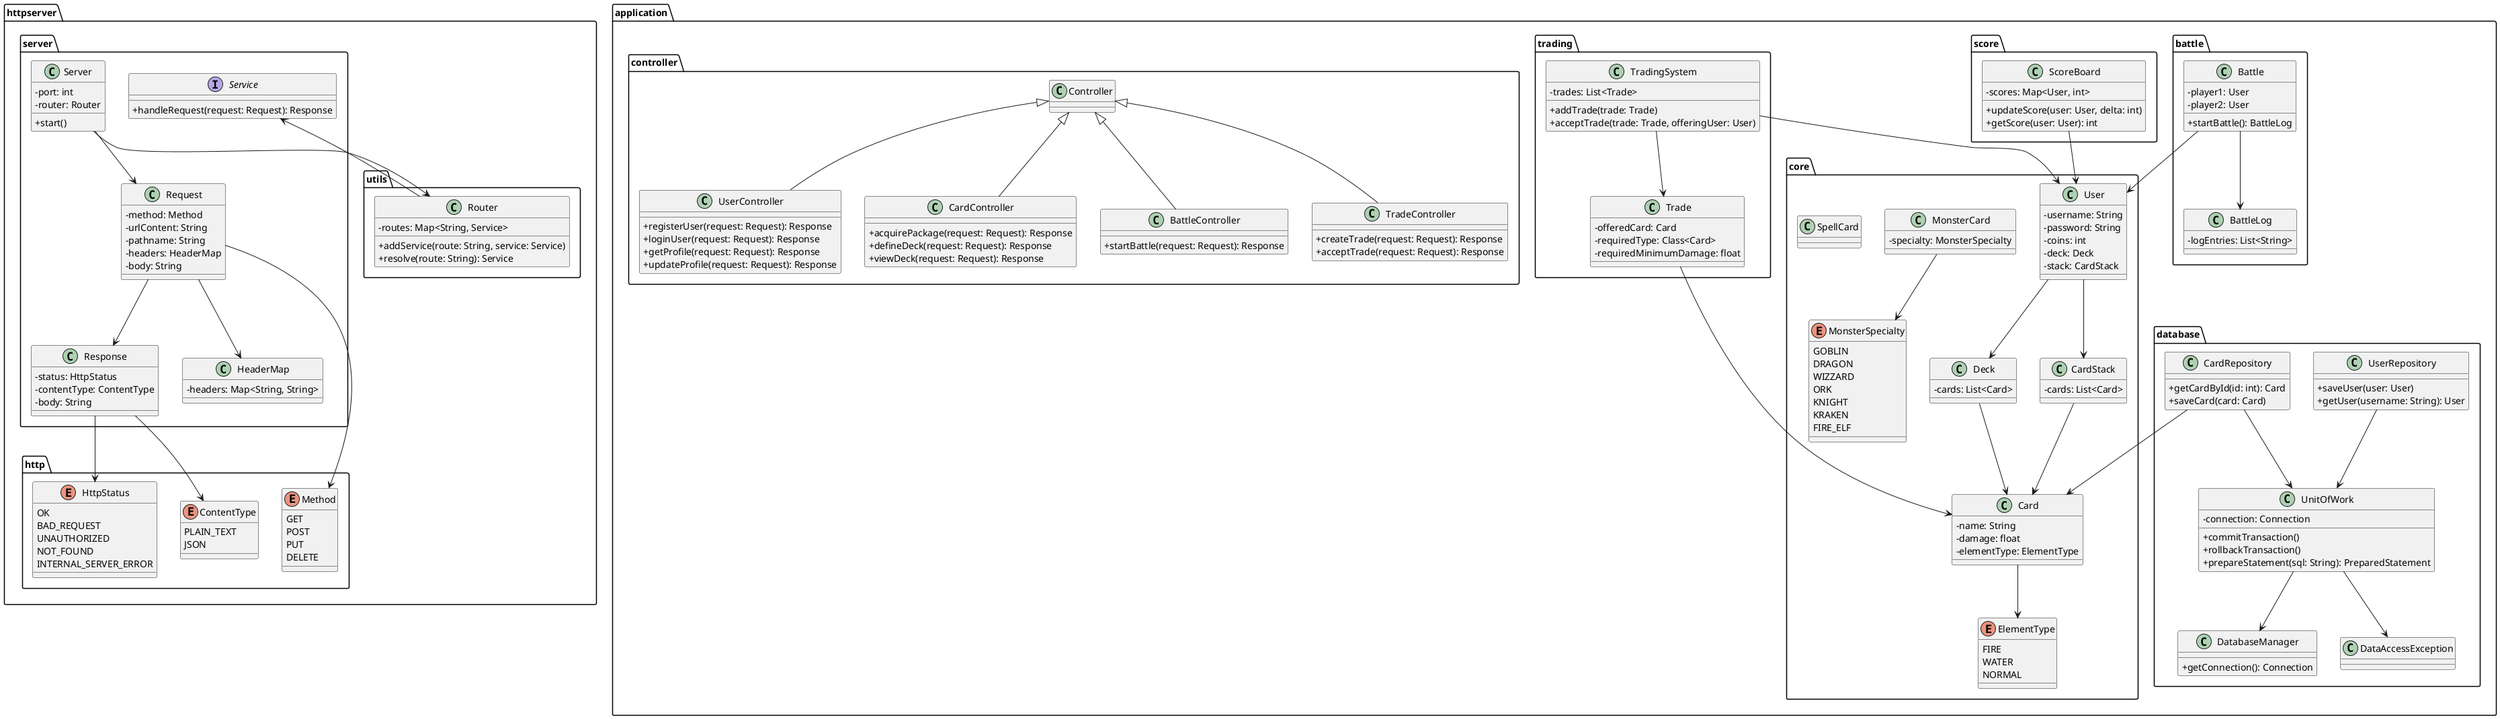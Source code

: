 @startuml
skinparam classAttributeIconSize 0

' HTTP Server Components
package "httpserver.http" {
  enum Method {
    GET
    POST
    PUT
    DELETE
  }

  enum ContentType {
    PLAIN_TEXT
    JSON
  }

  enum HttpStatus {
    OK
    BAD_REQUEST
    UNAUTHORIZED
    NOT_FOUND
    INTERNAL_SERVER_ERROR
  }
}

package "httpserver.server" {
  class Request {
    - method: Method
    - urlContent: String
    - pathname: String
    - headers: HeaderMap
    - body: String
  }

  class Response {
    - status: HttpStatus
    - contentType: ContentType
    - body: String
  }

  class HeaderMap {
    - headers: Map<String, String>
  }

  class Server {
    - port: int
    - router: Router
    + start()
  }

  interface Service {
    + handleRequest(request: Request): Response
  }
}

package "httpserver.utils" {
  class Router {
    - routes: Map<String, Service>
    + addService(route: String, service: Service)
    + resolve(route: String): Service
  }
}

' Core Components
package "application.core" {
  class User {
    - username: String
    - password: String
    - coins: int
    - deck: Deck
    - stack: CardStack
  }

  class Card {
    - name: String
    - damage: float
    - elementType: ElementType
  }

  class MonsterCard {
    - specialty: MonsterSpecialty
  }

  class SpellCard {}

  enum ElementType {
    FIRE
    WATER
    NORMAL
  }

  enum MonsterSpecialty {
    GOBLIN
    DRAGON
    WIZZARD
    ORK
    KNIGHT
    KRAKEN
    FIRE_ELF
  }

  class Deck {
    - cards: List<Card>
  }

  class CardStack {
    - cards: List<Card>
  }
}

' Battle System
package "application.battle" {
  class Battle {
    - player1: User
    - player2: User
    + startBattle(): BattleLog
  }

  class BattleLog {
    - logEntries: List<String>
  }
}

' Trading System
package "application.trading" {
  class Trade {
    - offeredCard: Card
    - requiredType: Class<Card>
    - requiredMinimumDamage: float
  }

  class TradingSystem {
    - trades: List<Trade>
    + addTrade(trade: Trade)
    + acceptTrade(trade: Trade, offeringUser: User)
  }
}

' Controllers
package "application.controller" {
  class Controller {}

  class UserController {
    + registerUser(request: Request): Response
    + loginUser(request: Request): Response
    + getProfile(request: Request): Response
    + updateProfile(request: Request): Response
  }

  class CardController {
    + acquirePackage(request: Request): Response
    + defineDeck(request: Request): Response
    + viewDeck(request: Request): Response
  }

  class BattleController {
    + startBattle(request: Request): Response
  }

  class TradeController {
    + createTrade(request: Request): Response
    + acceptTrade(request: Request): Response
  }
}

' Database System
package "application.database" {
  class DatabaseManager {
    + getConnection(): Connection
  }

  class UnitOfWork {
    - connection: Connection
    + commitTransaction()
    + rollbackTransaction()
    + prepareStatement(sql: String): PreparedStatement
  }

  class DataAccessException {}

  class UserRepository {
    + saveUser(user: User)
    + getUser(username: String): User
  }

  class CardRepository {
    + getCardById(id: int): Card
    + saveCard(card: Card)
  }
}

' Score System
package "application.score" {
  class ScoreBoard {
    - scores: Map<User, int>
    + updateScore(user: User, delta: int)
    + getScore(user: User): int
  }
}

' Relationships
Request --> Method
Request --> HeaderMap
Request --> Response
Response --> HttpStatus
Response --> ContentType
Router --> Service
Server --> Router
Server --> Request
User --> Deck
User --> CardStack
Card --> ElementType
MonsterCard --> MonsterSpecialty
CardStack --> Card
Deck --> Card
Battle --> User
Battle --> BattleLog
Trade --> Card
TradingSystem --> Trade
TradingSystem --> User
Controller <|-- UserController
Controller <|-- CardController
Controller <|-- BattleController
Controller <|-- TradeController
UnitOfWork --> DatabaseManager
UnitOfWork --> DataAccessException
UserRepository --> UnitOfWork
CardRepository --> UnitOfWork
CardRepository --> Card
ScoreBoard --> User

@enduml
